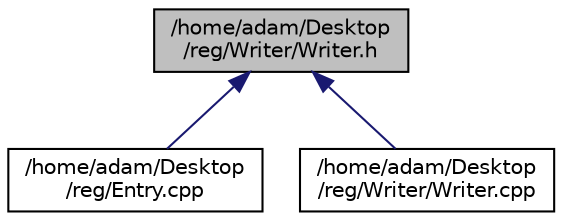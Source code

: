 digraph "/home/adam/Desktop/reg/Writer/Writer.h"
{
  edge [fontname="Helvetica",fontsize="10",labelfontname="Helvetica",labelfontsize="10"];
  node [fontname="Helvetica",fontsize="10",shape=record];
  Node16 [label="/home/adam/Desktop\l/reg/Writer/Writer.h",height=0.2,width=0.4,color="black", fillcolor="grey75", style="filled", fontcolor="black"];
  Node16 -> Node17 [dir="back",color="midnightblue",fontsize="10",style="solid"];
  Node17 [label="/home/adam/Desktop\l/reg/Entry.cpp",height=0.2,width=0.4,color="black", fillcolor="white", style="filled",URL="$_entry_8cpp.html"];
  Node16 -> Node18 [dir="back",color="midnightblue",fontsize="10",style="solid"];
  Node18 [label="/home/adam/Desktop\l/reg/Writer/Writer.cpp",height=0.2,width=0.4,color="black", fillcolor="white", style="filled",URL="$_writer_8cpp.html"];
}
